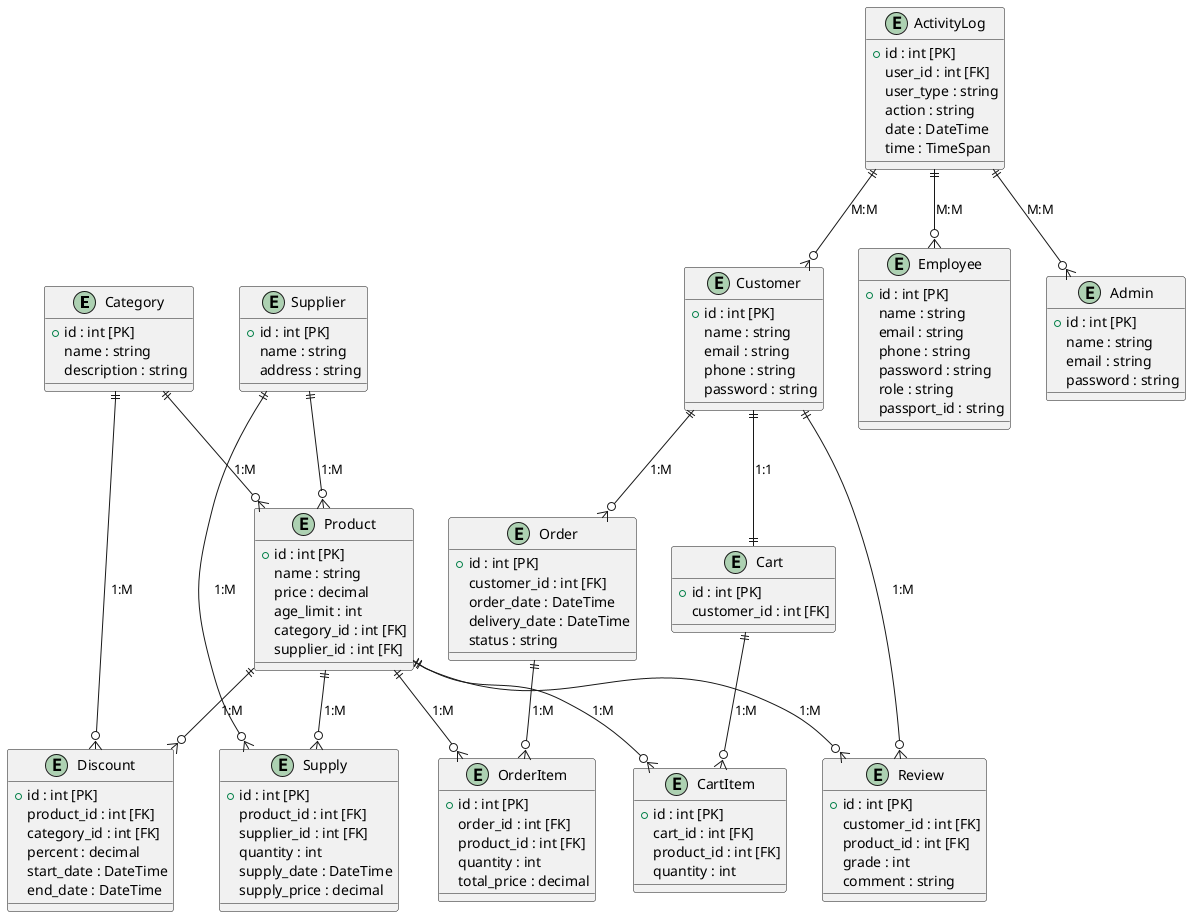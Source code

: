 @startuml normalized_schema_er

entity Category {
    +id : int [PK]
    name : string
    description : string
}

entity Product {
    +id : int [PK]
    name : string
    price : decimal
    age_limit : int
    category_id : int [FK]
    supplier_id : int [FK]
}

entity Supplier {
    +id : int [PK]
    name : string
    address : string
}

entity Discount {
    +id : int [PK]
    product_id : int [FK]
    category_id : int [FK]
    percent : decimal
    start_date : DateTime
    end_date : DateTime
}

entity Supply {
    +id : int [PK]
    product_id : int [FK]
    supplier_id : int [FK]
    quantity : int
    supply_date : DateTime
    supply_price : decimal
}

entity Customer {
    +id : int [PK]
    name : string
    email : string
    phone : string
    password : string
}

entity Order {
    +id : int [PK]
    customer_id : int [FK]
    order_date : DateTime
    delivery_date : DateTime
    status : string
}

entity OrderItem {
    +id : int [PK]
    order_id : int [FK]
    product_id : int [FK]
    quantity : int
    total_price : decimal
}

entity Cart {
    +id : int [PK]
    customer_id : int [FK]
}

entity CartItem {
    +id : int [PK]
    cart_id : int [FK]
    product_id : int [FK]
    quantity : int
}

entity Review {
    +id : int [PK]
    customer_id : int [FK]
    product_id : int [FK]
    grade : int
    comment : string
}

entity Employee {
    +id : int [PK]
    name : string
    email : string
    phone : string
    password : string
    role : string
    passport_id : string
}

entity Admin {
    +id : int [PK]
    name : string
    email : string
    password : string
}

entity ActivityLog {
    +id : int [PK]
    user_id : int [FK]
    user_type : string
    action : string
    date : DateTime
    time : TimeSpan
}

Category ||--o{ Product : "1:M"
Supplier ||--o{ Product : "1:M"
Product ||--o{ Supply : "1:M"
Supplier ||--o{ Supply : "1:M"

Product ||--o{ Discount : "1:M"
Category ||--o{ Discount : "1:M"

Customer ||--o{ Order : "1:M"
Order ||--o{ OrderItem : "1:M"
Product ||--o{ OrderItem : "1:M"

Customer ||--|| Cart : "1:1"
Cart ||--o{ CartItem : "1:M"
Product ||--o{ CartItem : "1:M"

Customer ||--o{ Review : "1:M"
Product ||--o{ Review : "1:M"

ActivityLog ||--o{ Customer : "M:M"
ActivityLog ||--o{ Employee : "M:M"
ActivityLog ||--o{ Admin : "M:M"

@enduml
